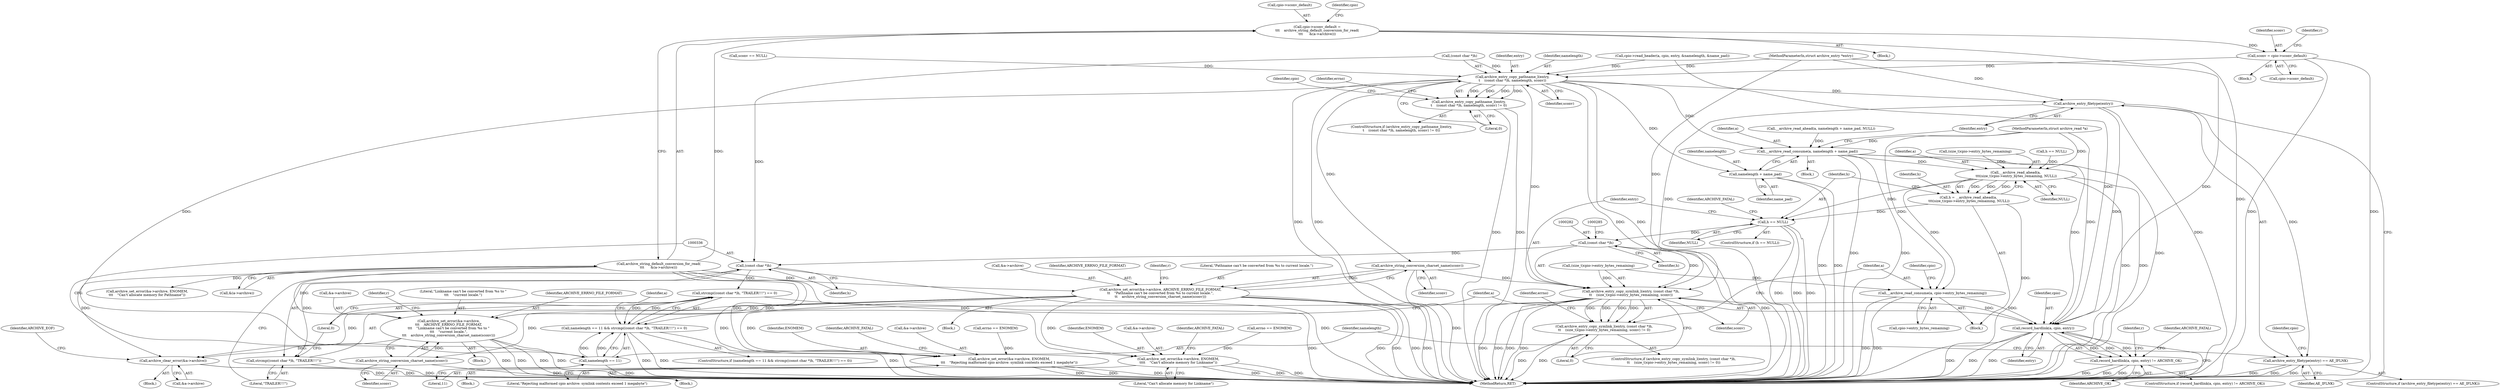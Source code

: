 digraph "0_libarchive_fd7e0c02@pointer" {
"1000155" [label="(Call,sconv = cpio->sconv_default)"];
"1000141" [label="(Call,cpio->sconv_default =\n\t\t\t    archive_string_default_conversion_for_read(\n\t\t\t      &(a->archive)))"];
"1000145" [label="(Call,archive_string_default_conversion_for_read(\n\t\t\t      &(a->archive)))"];
"1000192" [label="(Call,archive_entry_copy_pathname_l(entry,\n\t    (const char *)h, namelength, sconv))"];
"1000191" [label="(Call,archive_entry_copy_pathname_l(entry,\n\t    (const char *)h, namelength, sconv) != 0)"];
"1000222" [label="(Call,archive_string_conversion_charset_name(sconv))"];
"1000215" [label="(Call,archive_set_error(&a->archive, ARCHIVE_ERRNO_FILE_FORMAT,\n\t\t    \"Pathname can't be converted from %s to current locale.\",\n\t\t    archive_string_conversion_charset_name(sconv)))"];
"1000252" [label="(Call,archive_set_error(&a->archive, ENOMEM,\n\t\t\t    \"Rejecting malformed cpio archive: symlink contents exceed 1 megabyte\"))"];
"1000297" [label="(Call,archive_set_error(&a->archive, ENOMEM,\n\t\t\t\t    \"Can't allocate memory for Linkname\"))"];
"1000306" [label="(Call,archive_set_error(&a->archive,\n\t\t\t    ARCHIVE_ERRNO_FILE_FORMAT,\n\t\t\t    \"Linkname can't be converted from %s to \"\n\t\t\t    \"current locale.\",\n\t\t\t    archive_string_conversion_charset_name(sconv)))"];
"1000341" [label="(Call,archive_clear_error(&a->archive))"];
"1000279" [label="(Call,archive_entry_copy_symlink_l(entry, (const char *)h,\n\t\t    (size_t)cpio->entry_bytes_remaining, sconv))"];
"1000278" [label="(Call,archive_entry_copy_symlink_l(entry, (const char *)h,\n\t\t    (size_t)cpio->entry_bytes_remaining, sconv) != 0)"];
"1000313" [label="(Call,archive_string_conversion_charset_name(sconv))"];
"1000350" [label="(Call,record_hardlink(a, cpio, entry))"];
"1000349" [label="(Call,record_hardlink(a, cpio, entry) != ARCHIVE_OK)"];
"1000232" [label="(Call,__archive_read_consume(a, namelength + name_pad))"];
"1000263" [label="(Call,__archive_read_ahead(a,\n \t\t\t(size_t)cpio->entry_bytes_remaining, NULL))"];
"1000261" [label="(Call,h = __archive_read_ahead(a,\n \t\t\t(size_t)cpio->entry_bytes_remaining, NULL))"];
"1000272" [label="(Call,h == NULL)"];
"1000281" [label="(Call,(const char *)h)"];
"1000335" [label="(Call,(const char *)h)"];
"1000333" [label="(Call,strcmp((const char *)h, \"TRAILER!!!\") == 0)"];
"1000329" [label="(Call,namelength == 11 && strcmp((const char *)h, \"TRAILER!!!\") == 0)"];
"1000334" [label="(Call,strcmp((const char *)h, \"TRAILER!!!\"))"];
"1000318" [label="(Call,__archive_read_consume(a, cpio->entry_bytes_remaining))"];
"1000234" [label="(Call,namelength + name_pad)"];
"1000239" [label="(Call,archive_entry_filetype(entry))"];
"1000238" [label="(Call,archive_entry_filetype(entry) == AE_IFLNK)"];
"1000330" [label="(Call,namelength == 11)"];
"1000281" [label="(Call,(const char *)h)"];
"1000334" [label="(Call,strcmp((const char *)h, \"TRAILER!!!\"))"];
"1000246" [label="(Identifier,cpio)"];
"1000354" [label="(Identifier,ARCHIVE_OK)"];
"1000296" [label="(Block,)"];
"1000272" [label="(Call,h == NULL)"];
"1000142" [label="(Call,cpio->sconv_default)"];
"1000140" [label="(Block,)"];
"1000314" [label="(Identifier,sconv)"];
"1000330" [label="(Call,namelength == 11)"];
"1000235" [label="(Identifier,namelength)"];
"1000155" [label="(Call,sconv = cpio->sconv_default)"];
"1000251" [label="(Block,)"];
"1000258" [label="(Literal,\"Rejecting malformed cpio archive: symlink contents exceed 1 megabyte\")"];
"1000192" [label="(Call,archive_entry_copy_pathname_l(entry,\n\t    (const char *)h, namelength, sconv))"];
"1000216" [label="(Call,&a->archive)"];
"1000239" [label="(Call,archive_entry_filetype(entry))"];
"1000257" [label="(Identifier,ENOMEM)"];
"1000351" [label="(Identifier,a)"];
"1000331" [label="(Identifier,namelength)"];
"1000280" [label="(Identifier,entry)"];
"1000198" [label="(Identifier,sconv)"];
"1000297" [label="(Call,archive_set_error(&a->archive, ENOMEM,\n\t\t\t\t    \"Can't allocate memory for Linkname\"))"];
"1000145" [label="(Call,archive_string_default_conversion_for_read(\n\t\t\t      &(a->archive)))"];
"1000340" [label="(Block,)"];
"1000342" [label="(Call,&a->archive)"];
"1000276" [label="(Identifier,ARCHIVE_FATAL)"];
"1000193" [label="(Identifier,entry)"];
"1000241" [label="(Identifier,AE_IFLNK)"];
"1000318" [label="(Call,__archive_read_consume(a, cpio->entry_bytes_remaining))"];
"1000328" [label="(ControlStructure,if (namelength == 11 && strcmp((const char *)h, \"TRAILER!!!\") == 0))"];
"1000236" [label="(Identifier,name_pad)"];
"1000277" [label="(ControlStructure,if (archive_entry_copy_symlink_l(entry, (const char *)h,\n\t\t    (size_t)cpio->entry_bytes_remaining, sconv) != 0))"];
"1000335" [label="(Call,(const char *)h)"];
"1000302" [label="(Identifier,ENOMEM)"];
"1000194" [label="(Call,(const char *)h)"];
"1000350" [label="(Call,record_hardlink(a, cpio, entry))"];
"1000320" [label="(Call,cpio->entry_bytes_remaining)"];
"1000344" [label="(Identifier,a)"];
"1000141" [label="(Call,cpio->sconv_default =\n\t\t\t    archive_string_default_conversion_for_read(\n\t\t\t      &(a->archive)))"];
"1000162" [label="(Call,cpio->read_header(a, cpio, entry, &namelength, &name_pad))"];
"1000156" [label="(Identifier,sconv)"];
"1000108" [label="(MethodParameterIn,struct archive_entry *entry)"];
"1000242" [label="(Block,)"];
"1000265" [label="(Call,(size_t)cpio->entry_bytes_remaining)"];
"1000261" [label="(Call,h = __archive_read_ahead(a,\n \t\t\t(size_t)cpio->entry_bytes_remaining, NULL))"];
"1000203" [label="(Identifier,errno)"];
"1000312" [label="(Literal,\"Linkname can't be converted from %s to \"\n\t\t\t    \"current locale.\")"];
"1000325" [label="(Identifier,cpio)"];
"1000284" [label="(Call,(size_t)cpio->entry_bytes_remaining)"];
"1000233" [label="(Identifier,a)"];
"1000232" [label="(Call,__archive_read_consume(a, namelength + name_pad))"];
"1000240" [label="(Identifier,entry)"];
"1000185" [label="(Call,h == NULL)"];
"1000222" [label="(Call,archive_string_conversion_charset_name(sconv))"];
"1000260" [label="(Identifier,ARCHIVE_FATAL)"];
"1000229" [label="(Identifier,cpio)"];
"1000252" [label="(Call,archive_set_error(&a->archive, ENOMEM,\n\t\t\t    \"Rejecting malformed cpio archive: symlink contents exceed 1 megabyte\"))"];
"1000274" [label="(Identifier,NULL)"];
"1000134" [label="(Block,)"];
"1000298" [label="(Call,&a->archive)"];
"1000220" [label="(Identifier,ARCHIVE_ERRNO_FILE_FORMAT)"];
"1000305" [label="(Identifier,ARCHIVE_FATAL)"];
"1000152" [label="(Identifier,cpio)"];
"1000238" [label="(Call,archive_entry_filetype(entry) == AE_IFLNK)"];
"1000199" [label="(Literal,0)"];
"1000341" [label="(Call,archive_clear_error(&a->archive))"];
"1000303" [label="(Literal,\"Can't allocate memory for Linkname\")"];
"1000263" [label="(Call,__archive_read_ahead(a,\n \t\t\t(size_t)cpio->entry_bytes_remaining, NULL))"];
"1000234" [label="(Call,namelength + name_pad)"];
"1000191" [label="(Call,archive_entry_copy_pathname_l(entry,\n\t    (const char *)h, namelength, sconv) != 0)"];
"1000352" [label="(Identifier,cpio)"];
"1000279" [label="(Call,archive_entry_copy_symlink_l(entry, (const char *)h,\n\t\t    (size_t)cpio->entry_bytes_remaining, sconv))"];
"1000262" [label="(Identifier,h)"];
"1000337" [label="(Identifier,h)"];
"1000283" [label="(Identifier,h)"];
"1000237" [label="(ControlStructure,if (archive_entry_filetype(entry) == AE_IFLNK))"];
"1000353" [label="(Identifier,entry)"];
"1000253" [label="(Call,&a->archive)"];
"1000270" [label="(Identifier,NULL)"];
"1000223" [label="(Identifier,sconv)"];
"1000206" [label="(Call,archive_set_error(&a->archive, ENOMEM,\n\t\t\t    \"Can't allocate memory for Pathname\"))"];
"1000311" [label="(Identifier,ARCHIVE_ERRNO_FILE_FORMAT)"];
"1000347" [label="(Identifier,ARCHIVE_EOF)"];
"1000349" [label="(Call,record_hardlink(a, cpio, entry) != ARCHIVE_OK)"];
"1000357" [label="(Identifier,ARCHIVE_FATAL)"];
"1000107" [label="(MethodParameterIn,struct archive_read *a)"];
"1000202" [label="(Call,errno == ENOMEM)"];
"1000197" [label="(Identifier,namelength)"];
"1000339" [label="(Literal,0)"];
"1000225" [label="(Identifier,r)"];
"1000333" [label="(Call,strcmp((const char *)h, \"TRAILER!!!\") == 0)"];
"1000329" [label="(Call,namelength == 11 && strcmp((const char *)h, \"TRAILER!!!\") == 0)"];
"1000360" [label="(MethodReturn,RET)"];
"1000307" [label="(Call,&a->archive)"];
"1000289" [label="(Identifier,sconv)"];
"1000146" [label="(Call,&(a->archive))"];
"1000338" [label="(Literal,\"TRAILER!!!\")"];
"1000291" [label="(Block,)"];
"1000109" [label="(Block,)"];
"1000190" [label="(ControlStructure,if (archive_entry_copy_pathname_l(entry,\n\t    (const char *)h, namelength, sconv) != 0))"];
"1000157" [label="(Call,cpio->sconv_default)"];
"1000294" [label="(Identifier,errno)"];
"1000200" [label="(Block,)"];
"1000348" [label="(ControlStructure,if (record_hardlink(a, cpio, entry) != ARCHIVE_OK))"];
"1000316" [label="(Identifier,r)"];
"1000273" [label="(Identifier,h)"];
"1000319" [label="(Identifier,a)"];
"1000161" [label="(Identifier,r)"];
"1000359" [label="(Identifier,r)"];
"1000332" [label="(Literal,11)"];
"1000131" [label="(Call,sconv == NULL)"];
"1000290" [label="(Literal,0)"];
"1000221" [label="(Literal,\"Pathname can't be converted from %s to current locale.\")"];
"1000313" [label="(Call,archive_string_conversion_charset_name(sconv))"];
"1000271" [label="(ControlStructure,if (h == NULL))"];
"1000178" [label="(Call,__archive_read_ahead(a, namelength + name_pad, NULL))"];
"1000306" [label="(Call,archive_set_error(&a->archive,\n\t\t\t    ARCHIVE_ERRNO_FILE_FORMAT,\n\t\t\t    \"Linkname can't be converted from %s to \"\n\t\t\t    \"current locale.\",\n\t\t\t    archive_string_conversion_charset_name(sconv)))"];
"1000264" [label="(Identifier,a)"];
"1000278" [label="(Call,archive_entry_copy_symlink_l(entry, (const char *)h,\n\t\t    (size_t)cpio->entry_bytes_remaining, sconv) != 0)"];
"1000293" [label="(Call,errno == ENOMEM)"];
"1000215" [label="(Call,archive_set_error(&a->archive, ARCHIVE_ERRNO_FILE_FORMAT,\n\t\t    \"Pathname can't be converted from %s to current locale.\",\n\t\t    archive_string_conversion_charset_name(sconv)))"];
"1000155" -> "1000134"  [label="AST: "];
"1000155" -> "1000157"  [label="CFG: "];
"1000156" -> "1000155"  [label="AST: "];
"1000157" -> "1000155"  [label="AST: "];
"1000161" -> "1000155"  [label="CFG: "];
"1000155" -> "1000360"  [label="DDG: "];
"1000155" -> "1000360"  [label="DDG: "];
"1000141" -> "1000155"  [label="DDG: "];
"1000155" -> "1000192"  [label="DDG: "];
"1000141" -> "1000140"  [label="AST: "];
"1000141" -> "1000145"  [label="CFG: "];
"1000142" -> "1000141"  [label="AST: "];
"1000145" -> "1000141"  [label="AST: "];
"1000152" -> "1000141"  [label="CFG: "];
"1000141" -> "1000360"  [label="DDG: "];
"1000145" -> "1000141"  [label="DDG: "];
"1000145" -> "1000146"  [label="CFG: "];
"1000146" -> "1000145"  [label="AST: "];
"1000145" -> "1000360"  [label="DDG: "];
"1000145" -> "1000206"  [label="DDG: "];
"1000145" -> "1000215"  [label="DDG: "];
"1000145" -> "1000252"  [label="DDG: "];
"1000145" -> "1000297"  [label="DDG: "];
"1000145" -> "1000306"  [label="DDG: "];
"1000145" -> "1000341"  [label="DDG: "];
"1000192" -> "1000191"  [label="AST: "];
"1000192" -> "1000198"  [label="CFG: "];
"1000193" -> "1000192"  [label="AST: "];
"1000194" -> "1000192"  [label="AST: "];
"1000197" -> "1000192"  [label="AST: "];
"1000198" -> "1000192"  [label="AST: "];
"1000199" -> "1000192"  [label="CFG: "];
"1000192" -> "1000360"  [label="DDG: "];
"1000192" -> "1000360"  [label="DDG: "];
"1000192" -> "1000360"  [label="DDG: "];
"1000192" -> "1000360"  [label="DDG: "];
"1000192" -> "1000191"  [label="DDG: "];
"1000192" -> "1000191"  [label="DDG: "];
"1000192" -> "1000191"  [label="DDG: "];
"1000192" -> "1000191"  [label="DDG: "];
"1000162" -> "1000192"  [label="DDG: "];
"1000108" -> "1000192"  [label="DDG: "];
"1000194" -> "1000192"  [label="DDG: "];
"1000131" -> "1000192"  [label="DDG: "];
"1000192" -> "1000222"  [label="DDG: "];
"1000192" -> "1000232"  [label="DDG: "];
"1000192" -> "1000234"  [label="DDG: "];
"1000192" -> "1000239"  [label="DDG: "];
"1000192" -> "1000279"  [label="DDG: "];
"1000192" -> "1000330"  [label="DDG: "];
"1000191" -> "1000190"  [label="AST: "];
"1000191" -> "1000199"  [label="CFG: "];
"1000199" -> "1000191"  [label="AST: "];
"1000203" -> "1000191"  [label="CFG: "];
"1000229" -> "1000191"  [label="CFG: "];
"1000191" -> "1000360"  [label="DDG: "];
"1000191" -> "1000360"  [label="DDG: "];
"1000222" -> "1000215"  [label="AST: "];
"1000222" -> "1000223"  [label="CFG: "];
"1000223" -> "1000222"  [label="AST: "];
"1000215" -> "1000222"  [label="CFG: "];
"1000222" -> "1000360"  [label="DDG: "];
"1000222" -> "1000215"  [label="DDG: "];
"1000222" -> "1000279"  [label="DDG: "];
"1000215" -> "1000200"  [label="AST: "];
"1000216" -> "1000215"  [label="AST: "];
"1000220" -> "1000215"  [label="AST: "];
"1000221" -> "1000215"  [label="AST: "];
"1000225" -> "1000215"  [label="CFG: "];
"1000215" -> "1000360"  [label="DDG: "];
"1000215" -> "1000360"  [label="DDG: "];
"1000215" -> "1000360"  [label="DDG: "];
"1000215" -> "1000360"  [label="DDG: "];
"1000215" -> "1000252"  [label="DDG: "];
"1000215" -> "1000297"  [label="DDG: "];
"1000215" -> "1000306"  [label="DDG: "];
"1000215" -> "1000306"  [label="DDG: "];
"1000215" -> "1000341"  [label="DDG: "];
"1000252" -> "1000251"  [label="AST: "];
"1000252" -> "1000258"  [label="CFG: "];
"1000253" -> "1000252"  [label="AST: "];
"1000257" -> "1000252"  [label="AST: "];
"1000258" -> "1000252"  [label="AST: "];
"1000260" -> "1000252"  [label="CFG: "];
"1000252" -> "1000360"  [label="DDG: "];
"1000252" -> "1000360"  [label="DDG: "];
"1000252" -> "1000360"  [label="DDG: "];
"1000202" -> "1000252"  [label="DDG: "];
"1000297" -> "1000296"  [label="AST: "];
"1000297" -> "1000303"  [label="CFG: "];
"1000298" -> "1000297"  [label="AST: "];
"1000302" -> "1000297"  [label="AST: "];
"1000303" -> "1000297"  [label="AST: "];
"1000305" -> "1000297"  [label="CFG: "];
"1000297" -> "1000360"  [label="DDG: "];
"1000297" -> "1000360"  [label="DDG: "];
"1000297" -> "1000360"  [label="DDG: "];
"1000293" -> "1000297"  [label="DDG: "];
"1000306" -> "1000291"  [label="AST: "];
"1000306" -> "1000313"  [label="CFG: "];
"1000307" -> "1000306"  [label="AST: "];
"1000311" -> "1000306"  [label="AST: "];
"1000312" -> "1000306"  [label="AST: "];
"1000313" -> "1000306"  [label="AST: "];
"1000316" -> "1000306"  [label="CFG: "];
"1000306" -> "1000360"  [label="DDG: "];
"1000306" -> "1000360"  [label="DDG: "];
"1000306" -> "1000360"  [label="DDG: "];
"1000306" -> "1000360"  [label="DDG: "];
"1000313" -> "1000306"  [label="DDG: "];
"1000306" -> "1000341"  [label="DDG: "];
"1000341" -> "1000340"  [label="AST: "];
"1000341" -> "1000342"  [label="CFG: "];
"1000342" -> "1000341"  [label="AST: "];
"1000347" -> "1000341"  [label="CFG: "];
"1000341" -> "1000360"  [label="DDG: "];
"1000341" -> "1000360"  [label="DDG: "];
"1000279" -> "1000278"  [label="AST: "];
"1000279" -> "1000289"  [label="CFG: "];
"1000280" -> "1000279"  [label="AST: "];
"1000281" -> "1000279"  [label="AST: "];
"1000284" -> "1000279"  [label="AST: "];
"1000289" -> "1000279"  [label="AST: "];
"1000290" -> "1000279"  [label="CFG: "];
"1000279" -> "1000360"  [label="DDG: "];
"1000279" -> "1000360"  [label="DDG: "];
"1000279" -> "1000360"  [label="DDG: "];
"1000279" -> "1000360"  [label="DDG: "];
"1000279" -> "1000278"  [label="DDG: "];
"1000279" -> "1000278"  [label="DDG: "];
"1000279" -> "1000278"  [label="DDG: "];
"1000279" -> "1000278"  [label="DDG: "];
"1000239" -> "1000279"  [label="DDG: "];
"1000108" -> "1000279"  [label="DDG: "];
"1000281" -> "1000279"  [label="DDG: "];
"1000284" -> "1000279"  [label="DDG: "];
"1000279" -> "1000313"  [label="DDG: "];
"1000279" -> "1000350"  [label="DDG: "];
"1000278" -> "1000277"  [label="AST: "];
"1000278" -> "1000290"  [label="CFG: "];
"1000290" -> "1000278"  [label="AST: "];
"1000294" -> "1000278"  [label="CFG: "];
"1000319" -> "1000278"  [label="CFG: "];
"1000278" -> "1000360"  [label="DDG: "];
"1000278" -> "1000360"  [label="DDG: "];
"1000313" -> "1000314"  [label="CFG: "];
"1000314" -> "1000313"  [label="AST: "];
"1000313" -> "1000360"  [label="DDG: "];
"1000350" -> "1000349"  [label="AST: "];
"1000350" -> "1000353"  [label="CFG: "];
"1000351" -> "1000350"  [label="AST: "];
"1000352" -> "1000350"  [label="AST: "];
"1000353" -> "1000350"  [label="AST: "];
"1000354" -> "1000350"  [label="CFG: "];
"1000350" -> "1000360"  [label="DDG: "];
"1000350" -> "1000360"  [label="DDG: "];
"1000350" -> "1000360"  [label="DDG: "];
"1000350" -> "1000349"  [label="DDG: "];
"1000350" -> "1000349"  [label="DDG: "];
"1000350" -> "1000349"  [label="DDG: "];
"1000318" -> "1000350"  [label="DDG: "];
"1000232" -> "1000350"  [label="DDG: "];
"1000107" -> "1000350"  [label="DDG: "];
"1000162" -> "1000350"  [label="DDG: "];
"1000239" -> "1000350"  [label="DDG: "];
"1000108" -> "1000350"  [label="DDG: "];
"1000349" -> "1000348"  [label="AST: "];
"1000349" -> "1000354"  [label="CFG: "];
"1000354" -> "1000349"  [label="AST: "];
"1000357" -> "1000349"  [label="CFG: "];
"1000359" -> "1000349"  [label="CFG: "];
"1000349" -> "1000360"  [label="DDG: "];
"1000349" -> "1000360"  [label="DDG: "];
"1000349" -> "1000360"  [label="DDG: "];
"1000232" -> "1000109"  [label="AST: "];
"1000232" -> "1000234"  [label="CFG: "];
"1000233" -> "1000232"  [label="AST: "];
"1000234" -> "1000232"  [label="AST: "];
"1000240" -> "1000232"  [label="CFG: "];
"1000232" -> "1000360"  [label="DDG: "];
"1000232" -> "1000360"  [label="DDG: "];
"1000232" -> "1000360"  [label="DDG: "];
"1000178" -> "1000232"  [label="DDG: "];
"1000107" -> "1000232"  [label="DDG: "];
"1000232" -> "1000263"  [label="DDG: "];
"1000263" -> "1000261"  [label="AST: "];
"1000263" -> "1000270"  [label="CFG: "];
"1000264" -> "1000263"  [label="AST: "];
"1000265" -> "1000263"  [label="AST: "];
"1000270" -> "1000263"  [label="AST: "];
"1000261" -> "1000263"  [label="CFG: "];
"1000263" -> "1000360"  [label="DDG: "];
"1000263" -> "1000360"  [label="DDG: "];
"1000263" -> "1000261"  [label="DDG: "];
"1000263" -> "1000261"  [label="DDG: "];
"1000263" -> "1000261"  [label="DDG: "];
"1000107" -> "1000263"  [label="DDG: "];
"1000265" -> "1000263"  [label="DDG: "];
"1000185" -> "1000263"  [label="DDG: "];
"1000263" -> "1000272"  [label="DDG: "];
"1000263" -> "1000318"  [label="DDG: "];
"1000261" -> "1000242"  [label="AST: "];
"1000262" -> "1000261"  [label="AST: "];
"1000273" -> "1000261"  [label="CFG: "];
"1000261" -> "1000360"  [label="DDG: "];
"1000261" -> "1000272"  [label="DDG: "];
"1000272" -> "1000271"  [label="AST: "];
"1000272" -> "1000274"  [label="CFG: "];
"1000273" -> "1000272"  [label="AST: "];
"1000274" -> "1000272"  [label="AST: "];
"1000276" -> "1000272"  [label="CFG: "];
"1000280" -> "1000272"  [label="CFG: "];
"1000272" -> "1000360"  [label="DDG: "];
"1000272" -> "1000360"  [label="DDG: "];
"1000272" -> "1000360"  [label="DDG: "];
"1000272" -> "1000281"  [label="DDG: "];
"1000281" -> "1000283"  [label="CFG: "];
"1000282" -> "1000281"  [label="AST: "];
"1000283" -> "1000281"  [label="AST: "];
"1000285" -> "1000281"  [label="CFG: "];
"1000281" -> "1000360"  [label="DDG: "];
"1000281" -> "1000335"  [label="DDG: "];
"1000335" -> "1000334"  [label="AST: "];
"1000335" -> "1000337"  [label="CFG: "];
"1000336" -> "1000335"  [label="AST: "];
"1000337" -> "1000335"  [label="AST: "];
"1000338" -> "1000335"  [label="CFG: "];
"1000335" -> "1000360"  [label="DDG: "];
"1000335" -> "1000333"  [label="DDG: "];
"1000335" -> "1000334"  [label="DDG: "];
"1000194" -> "1000335"  [label="DDG: "];
"1000333" -> "1000329"  [label="AST: "];
"1000333" -> "1000339"  [label="CFG: "];
"1000334" -> "1000333"  [label="AST: "];
"1000339" -> "1000333"  [label="AST: "];
"1000329" -> "1000333"  [label="CFG: "];
"1000333" -> "1000360"  [label="DDG: "];
"1000333" -> "1000329"  [label="DDG: "];
"1000333" -> "1000329"  [label="DDG: "];
"1000329" -> "1000328"  [label="AST: "];
"1000329" -> "1000330"  [label="CFG: "];
"1000330" -> "1000329"  [label="AST: "];
"1000344" -> "1000329"  [label="CFG: "];
"1000351" -> "1000329"  [label="CFG: "];
"1000329" -> "1000360"  [label="DDG: "];
"1000329" -> "1000360"  [label="DDG: "];
"1000329" -> "1000360"  [label="DDG: "];
"1000330" -> "1000329"  [label="DDG: "];
"1000330" -> "1000329"  [label="DDG: "];
"1000334" -> "1000338"  [label="CFG: "];
"1000338" -> "1000334"  [label="AST: "];
"1000339" -> "1000334"  [label="CFG: "];
"1000334" -> "1000360"  [label="DDG: "];
"1000318" -> "1000242"  [label="AST: "];
"1000318" -> "1000320"  [label="CFG: "];
"1000319" -> "1000318"  [label="AST: "];
"1000320" -> "1000318"  [label="AST: "];
"1000325" -> "1000318"  [label="CFG: "];
"1000318" -> "1000360"  [label="DDG: "];
"1000318" -> "1000360"  [label="DDG: "];
"1000107" -> "1000318"  [label="DDG: "];
"1000284" -> "1000318"  [label="DDG: "];
"1000234" -> "1000236"  [label="CFG: "];
"1000235" -> "1000234"  [label="AST: "];
"1000236" -> "1000234"  [label="AST: "];
"1000234" -> "1000360"  [label="DDG: "];
"1000234" -> "1000360"  [label="DDG: "];
"1000239" -> "1000238"  [label="AST: "];
"1000239" -> "1000240"  [label="CFG: "];
"1000240" -> "1000239"  [label="AST: "];
"1000241" -> "1000239"  [label="CFG: "];
"1000239" -> "1000360"  [label="DDG: "];
"1000239" -> "1000238"  [label="DDG: "];
"1000108" -> "1000239"  [label="DDG: "];
"1000238" -> "1000237"  [label="AST: "];
"1000238" -> "1000241"  [label="CFG: "];
"1000241" -> "1000238"  [label="AST: "];
"1000246" -> "1000238"  [label="CFG: "];
"1000331" -> "1000238"  [label="CFG: "];
"1000238" -> "1000360"  [label="DDG: "];
"1000238" -> "1000360"  [label="DDG: "];
"1000238" -> "1000360"  [label="DDG: "];
"1000330" -> "1000332"  [label="CFG: "];
"1000331" -> "1000330"  [label="AST: "];
"1000332" -> "1000330"  [label="AST: "];
"1000336" -> "1000330"  [label="CFG: "];
"1000330" -> "1000360"  [label="DDG: "];
}
